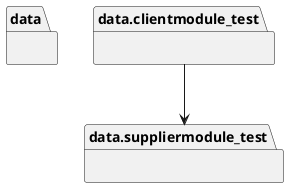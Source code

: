@startuml packages_plantuml
set namespaceSeparator none
package "data" as data {

}
package "data.clientmodule_test" as data.clientmodule_test {

}
package "data.suppliermodule_test" as data.suppliermodule_test {

}
data.clientmodule_test --> data.suppliermodule_test
@enduml
